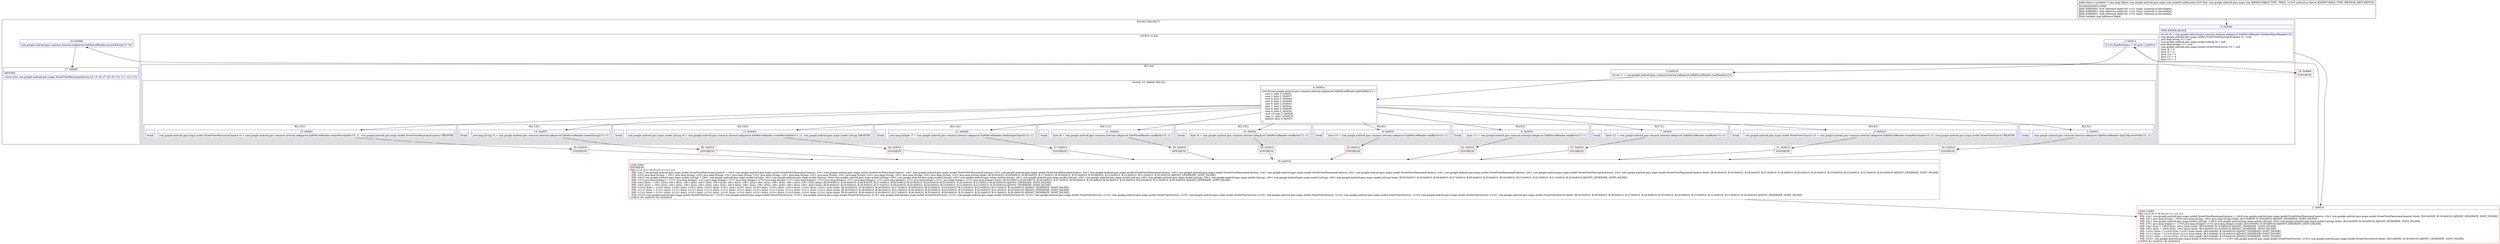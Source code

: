 digraph "CFG forcom.google.android.gms.maps.zzai.createFromParcel(Landroid\/os\/Parcel;)Ljava\/lang\/Object;" {
subgraph cluster_Region_528971300 {
label = "R(4:0|(2:3|4)|16|17)";
node [shape=record,color=blue];
Node_0 [shape=record,label="{0\:\ 0x0000|MTH_ENTER_BLOCK\l|int int r0 = com.google.android.gms.common.internal.safeparcel.SafeParcelReader.validateObjectHeader(r15)\lcom.google.android.gms.maps.model.StreetViewPanoramaCamera r4 = null\ljava.lang.String r5 = null\lcom.google.android.gms.maps.model.LatLng r6 = null\ljava.lang.Integer r7 = null\lcom.google.android.gms.maps.model.StreetViewSource r13 = null\lbyte r8 = 0\lbyte r9 = 0\lbyte r10 = 0\lbyte r11 = 0\lbyte r12 = 0\l}"];
subgraph cluster_LoopRegion_28589792 {
label = "LOOP:0: (2:3|4)";
node [shape=record,color=blue];
Node_2 [shape=record,label="{2\:\ 0x0014|if (r15.dataPosition() \< r0) goto L_0x0016\l}"];
subgraph cluster_Region_746276255 {
label = "R(2:3|4)";
node [shape=record,color=blue];
Node_3 [shape=record,label="{3\:\ 0x0016|int int r1 = com.google.android.gms.common.internal.safeparcel.SafeParcelReader.readHeader(r15)\l}"];
subgraph cluster_SwitchRegion_171129180 {
label = "Switch: 10, default: R(2:5|1)";
node [shape=record,color=blue];
Node_4 [shape=record,label="{4\:\ 0x001e|switch(com.google.android.gms.common.internal.safeparcel.SafeParcelReader.getFieldId(r1)) \{\l    case 2: goto L_0x005c;\l    case 3: goto L_0x0057;\l    case 4: goto L_0x004d;\l    case 5: goto L_0x0048;\l    case 6: goto L_0x0043;\l    case 7: goto L_0x003e;\l    case 8: goto L_0x0039;\l    case 9: goto L_0x0034;\l    case 10: goto L_0x002f;\l    case 11: goto L_0x0025;\l    default: goto L_0x0021;\l\}\l}"];
subgraph cluster_Region_1985679819 {
label = "R(2:15|1)";
node [shape=record,color=blue];
Node_15 [shape=record,label="{15\:\ 0x005c|com.google.android.gms.maps.model.StreetViewPanoramaCamera r4 = com.google.android.gms.common.internal.safeparcel.SafeParcelReader.createParcelable(r15, r1, com.google.android.gms.maps.model.StreetViewPanoramaCamera.CREATOR)\l}"];
Node_InsnContainer_1338334157 [shape=record,label="{|break\l}"];
}
subgraph cluster_Region_946218815 {
label = "R(2:14|1)";
node [shape=record,color=blue];
Node_14 [shape=record,label="{14\:\ 0x0057|java.lang.String r5 = com.google.android.gms.common.internal.safeparcel.SafeParcelReader.createString(r15, r1)\l}"];
Node_InsnContainer_1729331950 [shape=record,label="{|break\l}"];
}
subgraph cluster_Region_477384769 {
label = "R(2:13|1)";
node [shape=record,color=blue];
Node_13 [shape=record,label="{13\:\ 0x004d|com.google.android.gms.maps.model.LatLng r6 = com.google.android.gms.common.internal.safeparcel.SafeParcelReader.createParcelable(r15, r1, com.google.android.gms.maps.model.LatLng.CREATOR)\l}"];
Node_InsnContainer_968753741 [shape=record,label="{|break\l}"];
}
subgraph cluster_Region_1008156177 {
label = "R(2:12|1)";
node [shape=record,color=blue];
Node_12 [shape=record,label="{12\:\ 0x0048|java.lang.Integer r7 = com.google.android.gms.common.internal.safeparcel.SafeParcelReader.readIntegerObject(r15, r1)\l}"];
Node_InsnContainer_514860079 [shape=record,label="{|break\l}"];
}
subgraph cluster_Region_456796076 {
label = "R(2:11|1)";
node [shape=record,color=blue];
Node_11 [shape=record,label="{11\:\ 0x0043|byte r8 = com.google.android.gms.common.internal.safeparcel.SafeParcelReader.readByte(r15, r1)\l}"];
Node_InsnContainer_2077105927 [shape=record,label="{|break\l}"];
}
subgraph cluster_Region_636652242 {
label = "R(2:10|1)";
node [shape=record,color=blue];
Node_10 [shape=record,label="{10\:\ 0x003e|byte r9 = com.google.android.gms.common.internal.safeparcel.SafeParcelReader.readByte(r15, r1)\l}"];
Node_InsnContainer_11662946 [shape=record,label="{|break\l}"];
}
subgraph cluster_Region_537976779 {
label = "R(2:9|1)";
node [shape=record,color=blue];
Node_9 [shape=record,label="{9\:\ 0x0039|byte r10 = com.google.android.gms.common.internal.safeparcel.SafeParcelReader.readByte(r15, r1)\l}"];
Node_InsnContainer_1238638675 [shape=record,label="{|break\l}"];
}
subgraph cluster_Region_1470341861 {
label = "R(2:8|1)";
node [shape=record,color=blue];
Node_8 [shape=record,label="{8\:\ 0x0034|byte r11 = com.google.android.gms.common.internal.safeparcel.SafeParcelReader.readByte(r15, r1)\l}"];
Node_InsnContainer_1448797210 [shape=record,label="{|break\l}"];
}
subgraph cluster_Region_493811962 {
label = "R(2:7|1)";
node [shape=record,color=blue];
Node_7 [shape=record,label="{7\:\ 0x002f|byte r12 = com.google.android.gms.common.internal.safeparcel.SafeParcelReader.readByte(r15, r1)\l}"];
Node_InsnContainer_1575485425 [shape=record,label="{|break\l}"];
}
subgraph cluster_Region_317502737 {
label = "R(2:6|1)";
node [shape=record,color=blue];
Node_6 [shape=record,label="{6\:\ 0x0025|com.google.android.gms.maps.model.StreetViewSource r13 = com.google.android.gms.common.internal.safeparcel.SafeParcelReader.createParcelable(r15, r1, com.google.android.gms.maps.model.StreetViewSource.CREATOR)\l}"];
Node_InsnContainer_1391067337 [shape=record,label="{|break\l}"];
}
subgraph cluster_Region_1078789749 {
label = "R(2:5|1)";
node [shape=record,color=blue];
Node_5 [shape=record,label="{5\:\ 0x0021|com.google.android.gms.common.internal.safeparcel.SafeParcelReader.skipUnknownField(r15, r1)\l}"];
Node_InsnContainer_987001983 [shape=record,label="{|break\l}"];
}
}
}
}
Node_16 [shape=record,label="{16\:\ 0x0066|com.google.android.gms.common.internal.safeparcel.SafeParcelReader.ensureAtEnd(r15, r0)\l}"];
Node_17 [shape=record,label="{17\:\ 0x006f|RETURN\l|return new com.google.android.gms.maps.StreetViewPanoramaOptions(r4, r5, r6, r7, r8, r9, r10, r11, r12, r13)\l}"];
}
Node_1 [shape=record,color=red,label="{1\:\ 0x0010|LOOP_START\lPHI: r4 r5 r6 r7 r8 r9 r10 r11 r12 r13 \l  PHI: (r4v1 com.google.android.gms.maps.model.StreetViewPanoramaCamera) = (r4v0 com.google.android.gms.maps.model.StreetViewPanoramaCamera), (r4v2 com.google.android.gms.maps.model.StreetViewPanoramaCamera) binds: [B:0:0x0000, B:18:0x0010] A[DONT_GENERATE, DONT_INLINE]\l  PHI: (r5v1 java.lang.String) = (r5v0 java.lang.String), (r5v2 java.lang.String) binds: [B:0:0x0000, B:18:0x0010] A[DONT_GENERATE, DONT_INLINE]\l  PHI: (r6v1 com.google.android.gms.maps.model.LatLng) = (r6v0 com.google.android.gms.maps.model.LatLng), (r6v2 com.google.android.gms.maps.model.LatLng) binds: [B:0:0x0000, B:18:0x0010] A[DONT_GENERATE, DONT_INLINE]\l  PHI: (r7v1 java.lang.Integer) = (r7v0 java.lang.Integer), (r7v2 java.lang.Integer) binds: [B:0:0x0000, B:18:0x0010] A[DONT_GENERATE, DONT_INLINE]\l  PHI: (r8v1 byte) = (r8v0 byte), (r8v2 byte) binds: [B:0:0x0000, B:18:0x0010] A[DONT_GENERATE, DONT_INLINE]\l  PHI: (r9v1 byte) = (r9v0 byte), (r9v2 byte) binds: [B:0:0x0000, B:18:0x0010] A[DONT_GENERATE, DONT_INLINE]\l  PHI: (r10v1 byte) = (r10v0 byte), (r10v2 byte) binds: [B:0:0x0000, B:18:0x0010] A[DONT_GENERATE, DONT_INLINE]\l  PHI: (r11v1 byte) = (r11v0 byte), (r11v2 byte) binds: [B:0:0x0000, B:18:0x0010] A[DONT_GENERATE, DONT_INLINE]\l  PHI: (r12v1 byte) = (r12v0 byte), (r12v2 byte) binds: [B:0:0x0000, B:18:0x0010] A[DONT_GENERATE, DONT_INLINE]\l  PHI: (r13v1 com.google.android.gms.maps.model.StreetViewSource) = (r13v0 com.google.android.gms.maps.model.StreetViewSource), (r13v2 com.google.android.gms.maps.model.StreetViewSource) binds: [B:0:0x0000, B:18:0x0010] A[DONT_GENERATE, DONT_INLINE]\lLOOP:0: B:1:0x0010\-\>B:18:0x0010\l}"];
Node_18 [shape=record,color=red,label="{18\:\ 0x0010|LOOP_END\lSYNTHETIC\lPHI: r4 r5 r6 r7 r8 r9 r10 r11 r12 r13 \l  PHI: (r4v2 com.google.android.gms.maps.model.StreetViewPanoramaCamera) = (r4v4 com.google.android.gms.maps.model.StreetViewPanoramaCamera), (r4v1 com.google.android.gms.maps.model.StreetViewPanoramaCamera), (r4v1 com.google.android.gms.maps.model.StreetViewPanoramaCamera), (r4v1 com.google.android.gms.maps.model.StreetViewPanoramaCamera), (r4v1 com.google.android.gms.maps.model.StreetViewPanoramaCamera), (r4v1 com.google.android.gms.maps.model.StreetViewPanoramaCamera), (r4v1 com.google.android.gms.maps.model.StreetViewPanoramaCamera), (r4v1 com.google.android.gms.maps.model.StreetViewPanoramaCamera), (r4v1 com.google.android.gms.maps.model.StreetViewPanoramaCamera), (r4v1 com.google.android.gms.maps.model.StreetViewPanoramaCamera), (r4v1 com.google.android.gms.maps.model.StreetViewPanoramaCamera) binds: [B:30:0x0010, B:29:0x0010, B:28:0x0010, B:27:0x0010, B:26:0x0010, B:25:0x0010, B:24:0x0010, B:23:0x0010, B:22:0x0010, B:21:0x0010, B:20:0x0010] A[DONT_GENERATE, DONT_INLINE]\l  PHI: (r5v2 java.lang.String) = (r5v1 java.lang.String), (r5v3 java.lang.String), (r5v1 java.lang.String), (r5v1 java.lang.String), (r5v1 java.lang.String), (r5v1 java.lang.String), (r5v1 java.lang.String), (r5v1 java.lang.String), (r5v1 java.lang.String), (r5v1 java.lang.String), (r5v1 java.lang.String) binds: [B:30:0x0010, B:29:0x0010, B:28:0x0010, B:27:0x0010, B:26:0x0010, B:25:0x0010, B:24:0x0010, B:23:0x0010, B:22:0x0010, B:21:0x0010, B:20:0x0010] A[DONT_GENERATE, DONT_INLINE]\l  PHI: (r6v2 com.google.android.gms.maps.model.LatLng) = (r6v1 com.google.android.gms.maps.model.LatLng), (r6v1 com.google.android.gms.maps.model.LatLng), (r6v4 com.google.android.gms.maps.model.LatLng), (r6v1 com.google.android.gms.maps.model.LatLng), (r6v1 com.google.android.gms.maps.model.LatLng), (r6v1 com.google.android.gms.maps.model.LatLng), (r6v1 com.google.android.gms.maps.model.LatLng), (r6v1 com.google.android.gms.maps.model.LatLng), (r6v1 com.google.android.gms.maps.model.LatLng), (r6v1 com.google.android.gms.maps.model.LatLng), (r6v1 com.google.android.gms.maps.model.LatLng) binds: [B:30:0x0010, B:29:0x0010, B:28:0x0010, B:27:0x0010, B:26:0x0010, B:25:0x0010, B:24:0x0010, B:23:0x0010, B:22:0x0010, B:21:0x0010, B:20:0x0010] A[DONT_GENERATE, DONT_INLINE]\l  PHI: (r7v2 java.lang.Integer) = (r7v1 java.lang.Integer), (r7v1 java.lang.Integer), (r7v1 java.lang.Integer), (r7v3 java.lang.Integer), (r7v1 java.lang.Integer), (r7v1 java.lang.Integer), (r7v1 java.lang.Integer), (r7v1 java.lang.Integer), (r7v1 java.lang.Integer), (r7v1 java.lang.Integer), (r7v1 java.lang.Integer) binds: [B:30:0x0010, B:29:0x0010, B:28:0x0010, B:27:0x0010, B:26:0x0010, B:25:0x0010, B:24:0x0010, B:23:0x0010, B:22:0x0010, B:21:0x0010, B:20:0x0010] A[DONT_GENERATE, DONT_INLINE]\l  PHI: (r8v2 byte) = (r8v1 byte), (r8v1 byte), (r8v1 byte), (r8v1 byte), (r8v3 byte), (r8v1 byte), (r8v1 byte), (r8v1 byte), (r8v1 byte), (r8v1 byte), (r8v1 byte) binds: [B:30:0x0010, B:29:0x0010, B:28:0x0010, B:27:0x0010, B:26:0x0010, B:25:0x0010, B:24:0x0010, B:23:0x0010, B:22:0x0010, B:21:0x0010, B:20:0x0010] A[DONT_GENERATE, DONT_INLINE]\l  PHI: (r9v2 byte) = (r9v1 byte), (r9v1 byte), (r9v1 byte), (r9v1 byte), (r9v1 byte), (r9v3 byte), (r9v1 byte), (r9v1 byte), (r9v1 byte), (r9v1 byte), (r9v1 byte) binds: [B:30:0x0010, B:29:0x0010, B:28:0x0010, B:27:0x0010, B:26:0x0010, B:25:0x0010, B:24:0x0010, B:23:0x0010, B:22:0x0010, B:21:0x0010, B:20:0x0010] A[DONT_GENERATE, DONT_INLINE]\l  PHI: (r10v2 byte) = (r10v1 byte), (r10v1 byte), (r10v1 byte), (r10v1 byte), (r10v1 byte), (r10v1 byte), (r10v3 byte), (r10v1 byte), (r10v1 byte), (r10v1 byte), (r10v1 byte) binds: [B:30:0x0010, B:29:0x0010, B:28:0x0010, B:27:0x0010, B:26:0x0010, B:25:0x0010, B:24:0x0010, B:23:0x0010, B:22:0x0010, B:21:0x0010, B:20:0x0010] A[DONT_GENERATE, DONT_INLINE]\l  PHI: (r11v2 byte) = (r11v1 byte), (r11v1 byte), (r11v1 byte), (r11v1 byte), (r11v1 byte), (r11v1 byte), (r11v1 byte), (r11v3 byte), (r11v1 byte), (r11v1 byte), (r11v1 byte) binds: [B:30:0x0010, B:29:0x0010, B:28:0x0010, B:27:0x0010, B:26:0x0010, B:25:0x0010, B:24:0x0010, B:23:0x0010, B:22:0x0010, B:21:0x0010, B:20:0x0010] A[DONT_GENERATE, DONT_INLINE]\l  PHI: (r12v2 byte) = (r12v1 byte), (r12v1 byte), (r12v1 byte), (r12v1 byte), (r12v1 byte), (r12v1 byte), (r12v1 byte), (r12v1 byte), (r12v3 byte), (r12v1 byte), (r12v1 byte) binds: [B:30:0x0010, B:29:0x0010, B:28:0x0010, B:27:0x0010, B:26:0x0010, B:25:0x0010, B:24:0x0010, B:23:0x0010, B:22:0x0010, B:21:0x0010, B:20:0x0010] A[DONT_GENERATE, DONT_INLINE]\l  PHI: (r13v2 com.google.android.gms.maps.model.StreetViewSource) = (r13v1 com.google.android.gms.maps.model.StreetViewSource), (r13v1 com.google.android.gms.maps.model.StreetViewSource), (r13v1 com.google.android.gms.maps.model.StreetViewSource), (r13v1 com.google.android.gms.maps.model.StreetViewSource), (r13v1 com.google.android.gms.maps.model.StreetViewSource), (r13v1 com.google.android.gms.maps.model.StreetViewSource), (r13v1 com.google.android.gms.maps.model.StreetViewSource), (r13v1 com.google.android.gms.maps.model.StreetViewSource), (r13v1 com.google.android.gms.maps.model.StreetViewSource), (r13v4 com.google.android.gms.maps.model.StreetViewSource), (r13v1 com.google.android.gms.maps.model.StreetViewSource) binds: [B:30:0x0010, B:29:0x0010, B:28:0x0010, B:27:0x0010, B:26:0x0010, B:25:0x0010, B:24:0x0010, B:23:0x0010, B:22:0x0010, B:21:0x0010, B:20:0x0010] A[DONT_GENERATE, DONT_INLINE]\lLOOP:0: B:1:0x0010\-\>B:18:0x0010\l}"];
Node_19 [shape=record,color=red,label="{19\:\ 0x0066|SYNTHETIC\l}"];
Node_20 [shape=record,color=red,label="{20\:\ 0x0010|SYNTHETIC\l}"];
Node_21 [shape=record,color=red,label="{21\:\ 0x0010|SYNTHETIC\l}"];
Node_22 [shape=record,color=red,label="{22\:\ 0x0010|SYNTHETIC\l}"];
Node_23 [shape=record,color=red,label="{23\:\ 0x0010|SYNTHETIC\l}"];
Node_24 [shape=record,color=red,label="{24\:\ 0x0010|SYNTHETIC\l}"];
Node_25 [shape=record,color=red,label="{25\:\ 0x0010|SYNTHETIC\l}"];
Node_26 [shape=record,color=red,label="{26\:\ 0x0010|SYNTHETIC\l}"];
Node_27 [shape=record,color=red,label="{27\:\ 0x0010|SYNTHETIC\l}"];
Node_28 [shape=record,color=red,label="{28\:\ 0x0010|SYNTHETIC\l}"];
Node_29 [shape=record,color=red,label="{29\:\ 0x0010|SYNTHETIC\l}"];
Node_30 [shape=record,color=red,label="{30\:\ 0x0010|SYNTHETIC\l}"];
MethodNode[shape=record,label="{public final \/* synthetic *\/ java.lang.Object com.google.android.gms.maps.zzai.createFromParcel((r14v0 'this' com.google.android.gms.maps.zzai A[IMMUTABLE_TYPE, THIS]), (r15v0 android.os.Parcel A[IMMUTABLE_TYPE, METHOD_ARGUMENT]))  | INCONSISTENT_CODE\lJADX WARNING: type inference failed for: r1v3, types: [android.os.Parcelable]\lJADX WARNING: type inference failed for: r1v4, types: [android.os.Parcelable]\lJADX WARNING: type inference failed for: r1v5, types: [android.os.Parcelable]\lMulti\-variable type inference failed\l}"];
MethodNode -> Node_0;
Node_0 -> Node_1;
Node_2 -> Node_3;
Node_2 -> Node_19[style=dashed];
Node_3 -> Node_4;
Node_4 -> Node_5;
Node_4 -> Node_6;
Node_4 -> Node_7;
Node_4 -> Node_8;
Node_4 -> Node_9;
Node_4 -> Node_10;
Node_4 -> Node_11;
Node_4 -> Node_12;
Node_4 -> Node_13;
Node_4 -> Node_14;
Node_4 -> Node_15;
Node_15 -> Node_30;
Node_14 -> Node_29;
Node_13 -> Node_28;
Node_12 -> Node_27;
Node_11 -> Node_26;
Node_10 -> Node_25;
Node_9 -> Node_24;
Node_8 -> Node_23;
Node_7 -> Node_22;
Node_6 -> Node_21;
Node_5 -> Node_20;
Node_16 -> Node_17;
Node_1 -> Node_2;
Node_18 -> Node_1;
Node_19 -> Node_16;
Node_20 -> Node_18;
Node_21 -> Node_18;
Node_22 -> Node_18;
Node_23 -> Node_18;
Node_24 -> Node_18;
Node_25 -> Node_18;
Node_26 -> Node_18;
Node_27 -> Node_18;
Node_28 -> Node_18;
Node_29 -> Node_18;
Node_30 -> Node_18;
}

